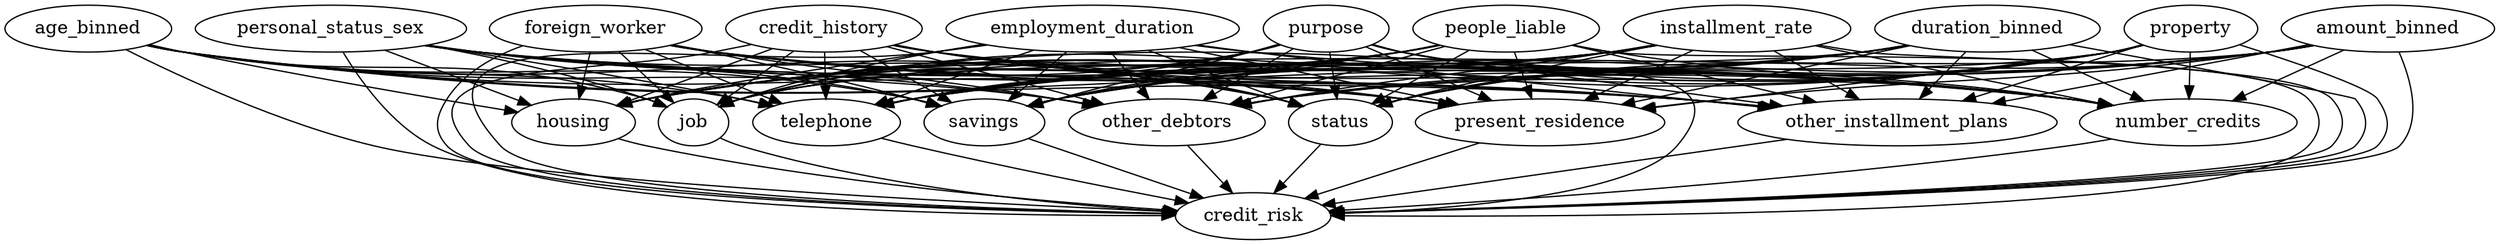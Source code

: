 strict digraph GC_TWO_LAYER_DAG {
	age_binned -> credit_risk;
	age_binned -> status;
	age_binned -> savings;
	age_binned -> other_debtors;
	age_binned -> present_residence;
	age_binned -> other_installment_plans;
	age_binned -> housing;
	age_binned -> number_credits;
	age_binned -> job;
	age_binned -> telephone;
	status -> credit_risk;
	savings -> credit_risk;
	other_debtors -> credit_risk;
	present_residence -> credit_risk;
	other_installment_plans -> credit_risk;
	housing -> credit_risk;
	number_credits -> credit_risk;
	job -> credit_risk;
	telephone -> credit_risk;
	personal_status_sex -> credit_risk;
	personal_status_sex -> status;
	personal_status_sex -> savings;
	personal_status_sex -> other_debtors;
	personal_status_sex -> present_residence;
	personal_status_sex -> other_installment_plans;
	personal_status_sex -> housing;
	personal_status_sex -> number_credits;
	personal_status_sex -> job;
	personal_status_sex -> telephone;
	foreign_worker -> credit_risk;
	foreign_worker -> status;
	foreign_worker -> savings;
	foreign_worker -> other_debtors;
	foreign_worker -> present_residence;
	foreign_worker -> other_installment_plans;
	foreign_worker -> housing;
	foreign_worker -> number_credits;
	foreign_worker -> job;
	foreign_worker -> telephone;
	credit_history -> credit_risk;
	credit_history -> status;
	credit_history -> savings;
	credit_history -> other_debtors;
	credit_history -> present_residence;
	credit_history -> other_installment_plans;
	credit_history -> housing;
	credit_history -> number_credits;
	credit_history -> job;
	credit_history -> telephone;
	employment_duration -> credit_risk;
	employment_duration -> status;
	employment_duration -> savings;
	employment_duration -> other_debtors;
	employment_duration -> present_residence;
	employment_duration -> other_installment_plans;
	employment_duration -> housing;
	employment_duration -> number_credits;
	employment_duration -> job;
	employment_duration -> telephone;
	property -> credit_risk;
	property -> status;
	property -> savings;
	property -> other_debtors;
	property -> present_residence;
	property -> other_installment_plans;
	property -> housing;
	property -> number_credits;
	property -> job;
	property -> telephone;
	installment_rate -> credit_risk;
	installment_rate -> status;
	installment_rate -> savings;
	installment_rate -> other_debtors;
	installment_rate -> present_residence;
	installment_rate -> other_installment_plans;
	installment_rate -> housing;
	installment_rate -> number_credits;
	installment_rate -> job;
	installment_rate -> telephone;
	purpose -> credit_risk;
	purpose -> status;
	purpose -> savings;
	purpose -> other_debtors;
	purpose -> present_residence;
	purpose -> other_installment_plans;
	purpose -> housing;
	purpose -> number_credits;
	purpose -> job;
	purpose -> telephone;
	people_liable -> credit_risk;
	people_liable -> status;
	people_liable -> savings;
	people_liable -> other_debtors;
	people_liable -> present_residence;
	people_liable -> other_installment_plans;
	people_liable -> housing;
	people_liable -> number_credits;
	people_liable -> job;
	people_liable -> telephone;
	duration_binned -> credit_risk;
	duration_binned -> status;
	duration_binned -> savings;
	duration_binned -> other_debtors;
	duration_binned -> present_residence;
	duration_binned -> other_installment_plans;
	duration_binned -> housing;
	duration_binned -> number_credits;
	duration_binned -> job;
	duration_binned -> telephone;
	amount_binned -> credit_risk;
	amount_binned -> status;
	amount_binned -> savings;
	amount_binned -> other_debtors;
	amount_binned -> present_residence;
	amount_binned -> other_installment_plans;
	amount_binned -> housing;
	amount_binned -> number_credits;
	amount_binned -> job;
	amount_binned -> telephone;
}
